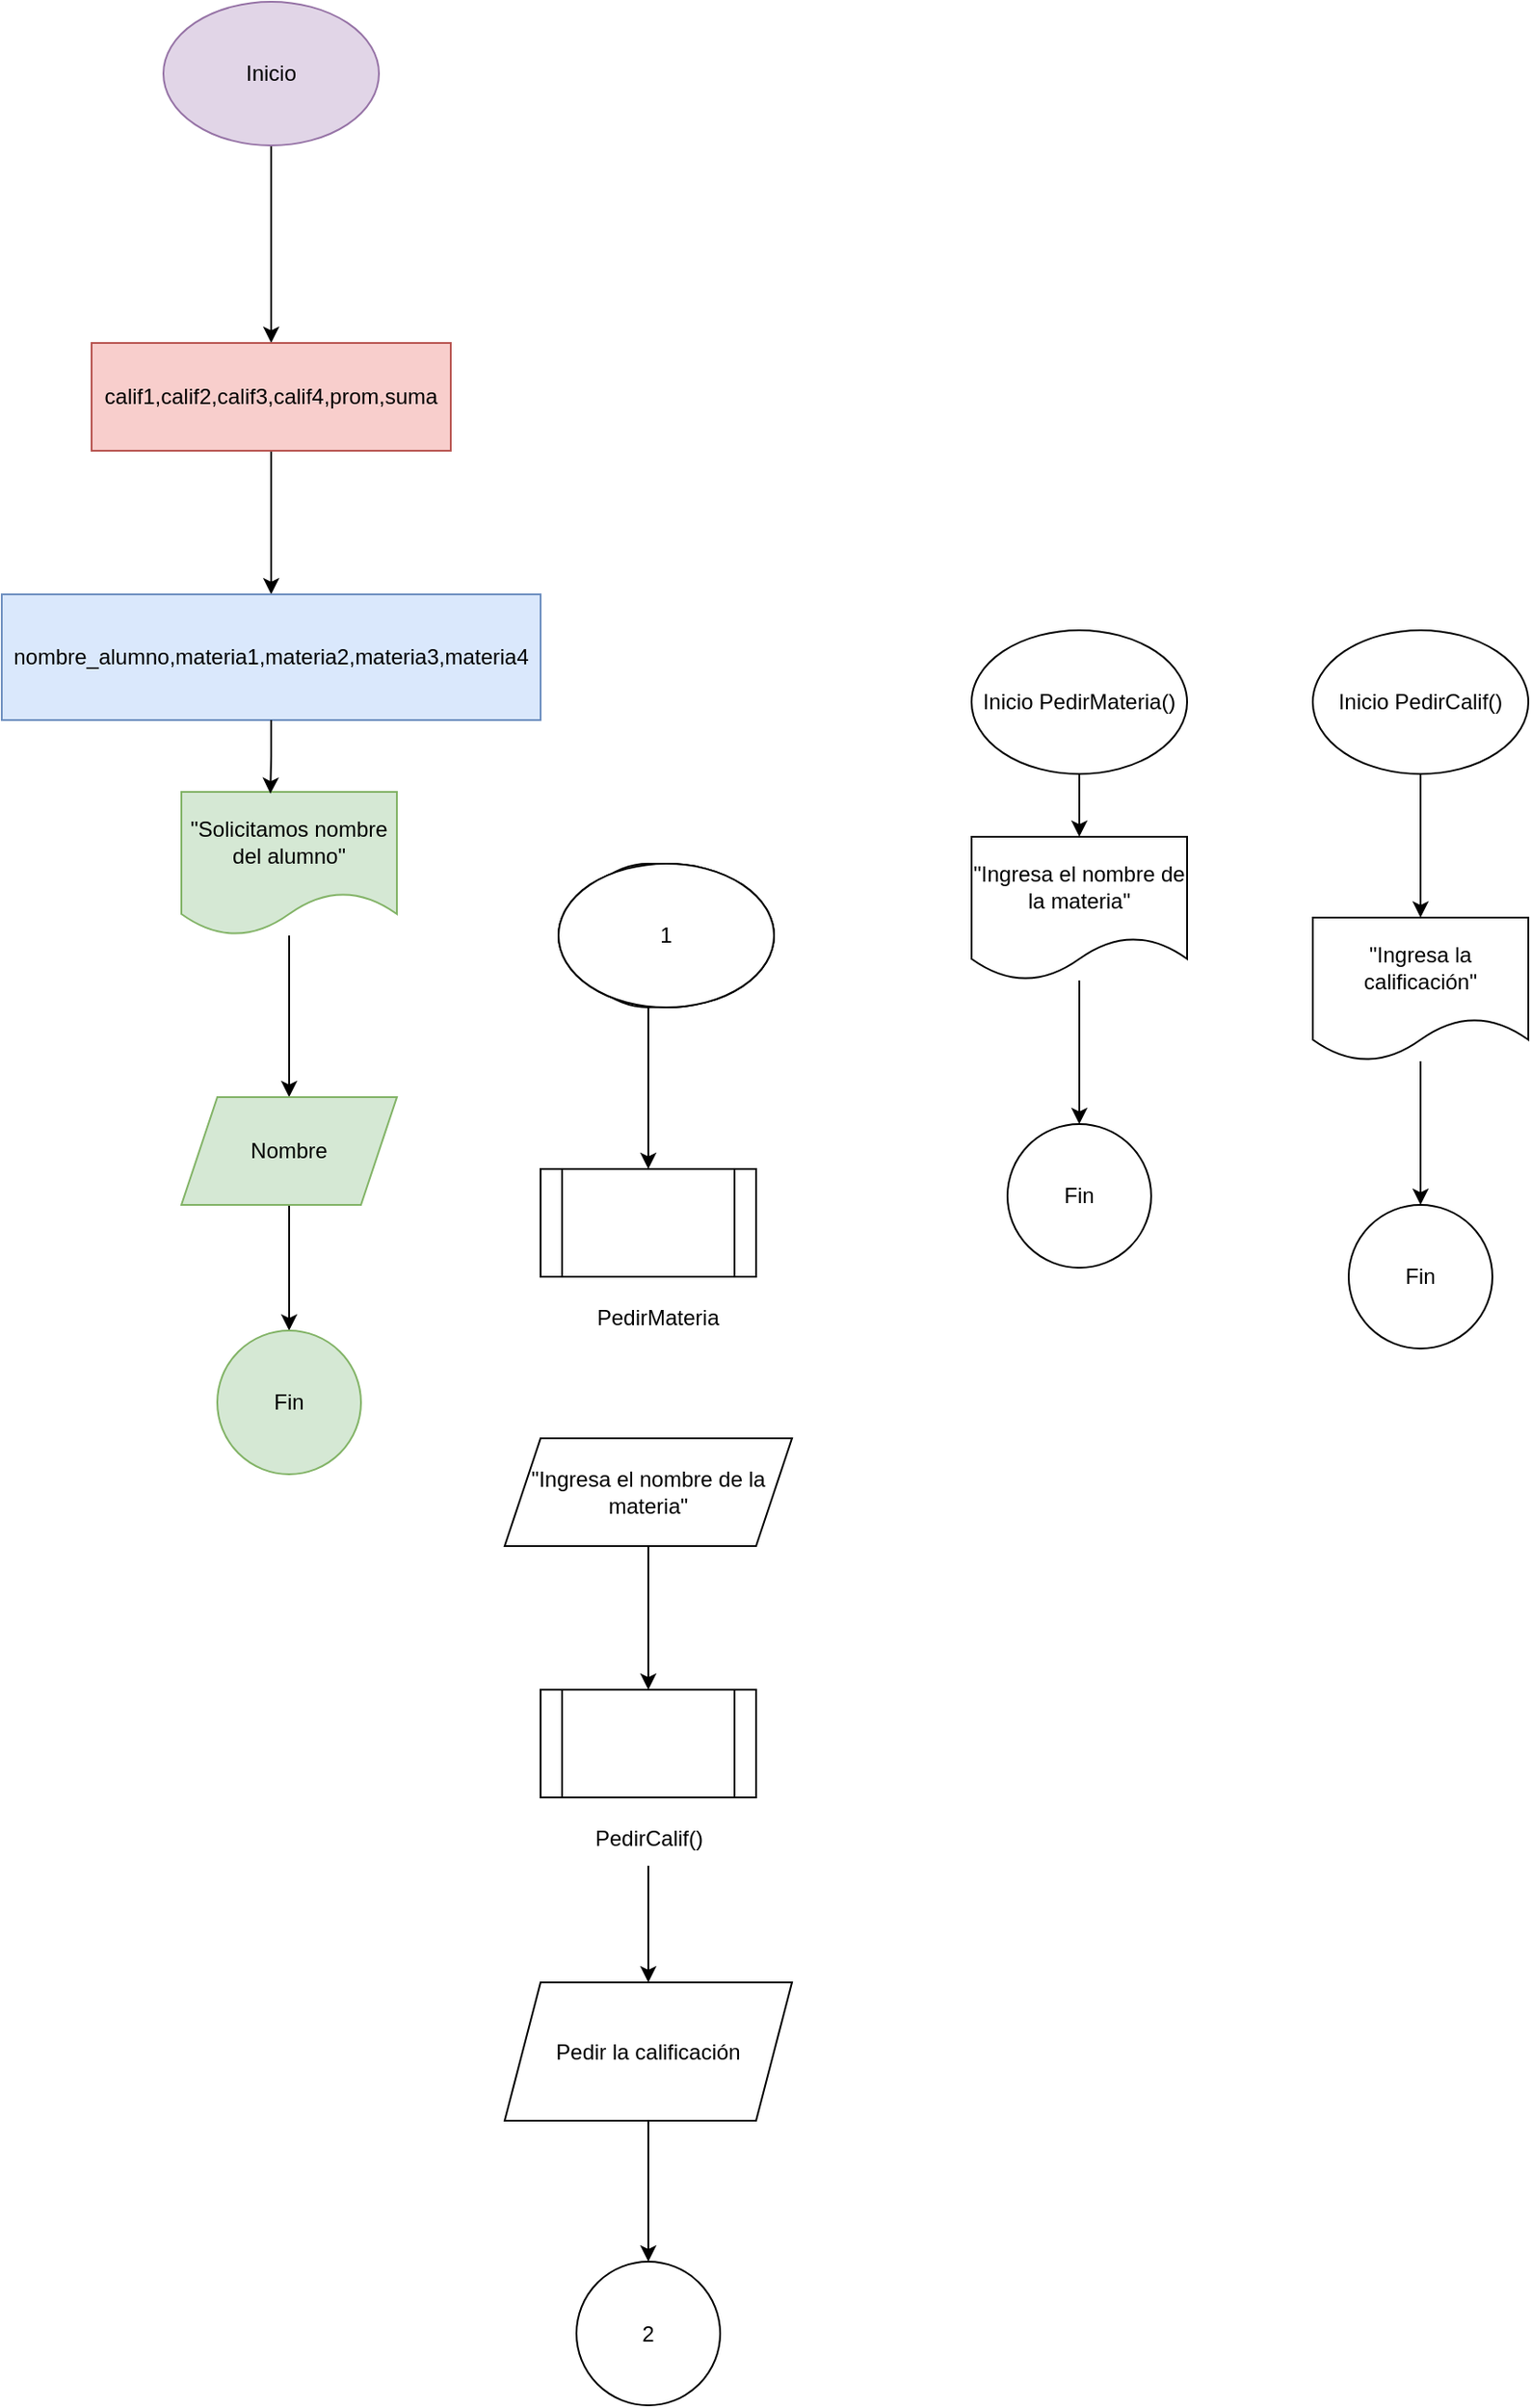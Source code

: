<mxfile version="22.1.5" type="device">
  <diagram name="Página-1" id="5pcdZEhwBRjd68KnWOlc">
    <mxGraphModel dx="1044" dy="600" grid="1" gridSize="10" guides="1" tooltips="1" connect="1" arrows="1" fold="1" page="1" pageScale="1" pageWidth="827" pageHeight="1169" math="0" shadow="0">
      <root>
        <mxCell id="0" />
        <mxCell id="1" parent="0" />
        <mxCell id="kELIDq1x4cpeapQOJ6L7-4" value="" style="edgeStyle=orthogonalEdgeStyle;rounded=0;orthogonalLoop=1;jettySize=auto;html=1;" edge="1" parent="1" source="kELIDq1x4cpeapQOJ6L7-2" target="kELIDq1x4cpeapQOJ6L7-3">
          <mxGeometry relative="1" as="geometry" />
        </mxCell>
        <mxCell id="kELIDq1x4cpeapQOJ6L7-2" value="Inicio" style="ellipse;whiteSpace=wrap;html=1;fillColor=#e1d5e7;strokeColor=#9673a6;" vertex="1" parent="1">
          <mxGeometry x="330" y="80" width="120" height="80" as="geometry" />
        </mxCell>
        <mxCell id="kELIDq1x4cpeapQOJ6L7-6" value="" style="edgeStyle=orthogonalEdgeStyle;rounded=0;orthogonalLoop=1;jettySize=auto;html=1;" edge="1" parent="1" source="kELIDq1x4cpeapQOJ6L7-3" target="kELIDq1x4cpeapQOJ6L7-5">
          <mxGeometry relative="1" as="geometry" />
        </mxCell>
        <mxCell id="kELIDq1x4cpeapQOJ6L7-3" value="calif1,calif2,calif3,calif4,prom,suma" style="whiteSpace=wrap;html=1;fillColor=#f8cecc;strokeColor=#b85450;" vertex="1" parent="1">
          <mxGeometry x="290" y="270" width="200" height="60" as="geometry" />
        </mxCell>
        <mxCell id="kELIDq1x4cpeapQOJ6L7-5" value="nombre_alumno,materia1,materia2,materia3,materia4" style="whiteSpace=wrap;html=1;fillColor=#dae8fc;strokeColor=#6c8ebf;" vertex="1" parent="1">
          <mxGeometry x="240" y="410" width="300" height="70" as="geometry" />
        </mxCell>
        <mxCell id="kELIDq1x4cpeapQOJ6L7-7" style="edgeStyle=orthogonalEdgeStyle;rounded=0;orthogonalLoop=1;jettySize=auto;html=1;exitX=0.5;exitY=1;exitDx=0;exitDy=0;" edge="1" parent="1" source="kELIDq1x4cpeapQOJ6L7-5" target="kELIDq1x4cpeapQOJ6L7-5">
          <mxGeometry relative="1" as="geometry" />
        </mxCell>
        <mxCell id="kELIDq1x4cpeapQOJ6L7-15" value="" style="edgeStyle=orthogonalEdgeStyle;rounded=0;orthogonalLoop=1;jettySize=auto;html=1;" edge="1" parent="1" source="kELIDq1x4cpeapQOJ6L7-8" target="kELIDq1x4cpeapQOJ6L7-14">
          <mxGeometry relative="1" as="geometry" />
        </mxCell>
        <mxCell id="kELIDq1x4cpeapQOJ6L7-8" value="&quot;Solicitamos nombre del alumno&quot;" style="shape=document;whiteSpace=wrap;html=1;boundedLbl=1;fillColor=#d5e8d4;strokeColor=#82b366;" vertex="1" parent="1">
          <mxGeometry x="340" y="520" width="120" height="80" as="geometry" />
        </mxCell>
        <mxCell id="kELIDq1x4cpeapQOJ6L7-13" style="edgeStyle=orthogonalEdgeStyle;rounded=0;orthogonalLoop=1;jettySize=auto;html=1;entryX=0.413;entryY=0.013;entryDx=0;entryDy=0;entryPerimeter=0;" edge="1" parent="1" source="kELIDq1x4cpeapQOJ6L7-5" target="kELIDq1x4cpeapQOJ6L7-8">
          <mxGeometry relative="1" as="geometry" />
        </mxCell>
        <mxCell id="kELIDq1x4cpeapQOJ6L7-43" value="" style="edgeStyle=orthogonalEdgeStyle;rounded=0;orthogonalLoop=1;jettySize=auto;html=1;" edge="1" parent="1" source="kELIDq1x4cpeapQOJ6L7-14" target="kELIDq1x4cpeapQOJ6L7-42">
          <mxGeometry relative="1" as="geometry" />
        </mxCell>
        <mxCell id="kELIDq1x4cpeapQOJ6L7-14" value="Nombre" style="shape=parallelogram;perimeter=parallelogramPerimeter;whiteSpace=wrap;html=1;fixedSize=1;fillColor=#d5e8d4;strokeColor=#82b366;" vertex="1" parent="1">
          <mxGeometry x="340" y="690" width="120" height="60" as="geometry" />
        </mxCell>
        <mxCell id="kELIDq1x4cpeapQOJ6L7-18" value="" style="edgeStyle=orthogonalEdgeStyle;rounded=0;orthogonalLoop=1;jettySize=auto;html=1;" edge="1" parent="1" source="kELIDq1x4cpeapQOJ6L7-16" target="kELIDq1x4cpeapQOJ6L7-17">
          <mxGeometry relative="1" as="geometry" />
        </mxCell>
        <mxCell id="kELIDq1x4cpeapQOJ6L7-16" value="1" style="ellipse;whiteSpace=wrap;html=1;aspect=fixed;" vertex="1" parent="1">
          <mxGeometry x="560" y="560" width="80" height="80" as="geometry" />
        </mxCell>
        <mxCell id="kELIDq1x4cpeapQOJ6L7-17" value="" style="shape=process;whiteSpace=wrap;html=1;backgroundOutline=1;" vertex="1" parent="1">
          <mxGeometry x="540" y="730" width="120" height="60" as="geometry" />
        </mxCell>
        <mxCell id="kELIDq1x4cpeapQOJ6L7-19" value="PedirMateria" style="text;html=1;align=center;verticalAlign=middle;resizable=0;points=[];autosize=1;strokeColor=none;fillColor=none;" vertex="1" parent="1">
          <mxGeometry x="560" y="798" width="90" height="30" as="geometry" />
        </mxCell>
        <mxCell id="kELIDq1x4cpeapQOJ6L7-20" value="" style="ellipse;whiteSpace=wrap;html=1;" vertex="1" parent="1">
          <mxGeometry x="550" y="560" width="120" height="80" as="geometry" />
        </mxCell>
        <mxCell id="kELIDq1x4cpeapQOJ6L7-21" value="1" style="ellipse;whiteSpace=wrap;html=1;" vertex="1" parent="1">
          <mxGeometry x="550" y="560" width="120" height="80" as="geometry" />
        </mxCell>
        <mxCell id="kELIDq1x4cpeapQOJ6L7-24" value="" style="edgeStyle=orthogonalEdgeStyle;rounded=0;orthogonalLoop=1;jettySize=auto;html=1;" edge="1" parent="1" source="kELIDq1x4cpeapQOJ6L7-22" target="kELIDq1x4cpeapQOJ6L7-23">
          <mxGeometry relative="1" as="geometry" />
        </mxCell>
        <mxCell id="kELIDq1x4cpeapQOJ6L7-22" value="Inicio PedirMateria()" style="ellipse;whiteSpace=wrap;html=1;" vertex="1" parent="1">
          <mxGeometry x="780" y="430" width="120" height="80" as="geometry" />
        </mxCell>
        <mxCell id="kELIDq1x4cpeapQOJ6L7-37" value="" style="edgeStyle=orthogonalEdgeStyle;rounded=0;orthogonalLoop=1;jettySize=auto;html=1;" edge="1" parent="1" source="kELIDq1x4cpeapQOJ6L7-23" target="kELIDq1x4cpeapQOJ6L7-36">
          <mxGeometry relative="1" as="geometry" />
        </mxCell>
        <mxCell id="kELIDq1x4cpeapQOJ6L7-23" value="&quot;Ingresa el nombre de la materia&quot;" style="shape=document;whiteSpace=wrap;html=1;boundedLbl=1;" vertex="1" parent="1">
          <mxGeometry x="780" y="545" width="120" height="80" as="geometry" />
        </mxCell>
        <mxCell id="kELIDq1x4cpeapQOJ6L7-30" value="" style="edgeStyle=orthogonalEdgeStyle;rounded=0;orthogonalLoop=1;jettySize=auto;html=1;" edge="1" parent="1" source="kELIDq1x4cpeapQOJ6L7-25" target="kELIDq1x4cpeapQOJ6L7-29">
          <mxGeometry relative="1" as="geometry" />
        </mxCell>
        <mxCell id="kELIDq1x4cpeapQOJ6L7-25" value="&quot;Ingresa el nombre de la materia&quot;" style="shape=parallelogram;perimeter=parallelogramPerimeter;whiteSpace=wrap;html=1;fixedSize=1;" vertex="1" parent="1">
          <mxGeometry x="520" y="880" width="160" height="60" as="geometry" />
        </mxCell>
        <mxCell id="kELIDq1x4cpeapQOJ6L7-29" value="" style="shape=process;whiteSpace=wrap;html=1;backgroundOutline=1;" vertex="1" parent="1">
          <mxGeometry x="540" y="1020" width="120" height="60" as="geometry" />
        </mxCell>
        <mxCell id="kELIDq1x4cpeapQOJ6L7-39" value="" style="edgeStyle=orthogonalEdgeStyle;rounded=0;orthogonalLoop=1;jettySize=auto;html=1;" edge="1" parent="1" source="kELIDq1x4cpeapQOJ6L7-32" target="kELIDq1x4cpeapQOJ6L7-38">
          <mxGeometry relative="1" as="geometry" />
        </mxCell>
        <mxCell id="kELIDq1x4cpeapQOJ6L7-32" value="PedirCalif()" style="text;html=1;align=center;verticalAlign=middle;resizable=0;points=[];autosize=1;strokeColor=none;fillColor=none;" vertex="1" parent="1">
          <mxGeometry x="560" y="1088" width="80" height="30" as="geometry" />
        </mxCell>
        <mxCell id="kELIDq1x4cpeapQOJ6L7-36" value="Fin" style="ellipse;whiteSpace=wrap;html=1;" vertex="1" parent="1">
          <mxGeometry x="800" y="705" width="80" height="80" as="geometry" />
        </mxCell>
        <mxCell id="kELIDq1x4cpeapQOJ6L7-41" value="" style="edgeStyle=orthogonalEdgeStyle;rounded=0;orthogonalLoop=1;jettySize=auto;html=1;" edge="1" parent="1" source="kELIDq1x4cpeapQOJ6L7-38" target="kELIDq1x4cpeapQOJ6L7-40">
          <mxGeometry relative="1" as="geometry" />
        </mxCell>
        <mxCell id="kELIDq1x4cpeapQOJ6L7-38" value="Pedir la calificación" style="shape=parallelogram;perimeter=parallelogramPerimeter;whiteSpace=wrap;html=1;fixedSize=1;" vertex="1" parent="1">
          <mxGeometry x="520" y="1183" width="160" height="77" as="geometry" />
        </mxCell>
        <mxCell id="kELIDq1x4cpeapQOJ6L7-40" value="2" style="ellipse;whiteSpace=wrap;html=1;" vertex="1" parent="1">
          <mxGeometry x="560" y="1338.5" width="80" height="80" as="geometry" />
        </mxCell>
        <mxCell id="kELIDq1x4cpeapQOJ6L7-42" value="Fin" style="ellipse;whiteSpace=wrap;html=1;fillColor=#d5e8d4;strokeColor=#82b366;" vertex="1" parent="1">
          <mxGeometry x="360" y="820" width="80" height="80" as="geometry" />
        </mxCell>
        <mxCell id="kELIDq1x4cpeapQOJ6L7-46" value="" style="edgeStyle=orthogonalEdgeStyle;rounded=0;orthogonalLoop=1;jettySize=auto;html=1;" edge="1" parent="1" source="kELIDq1x4cpeapQOJ6L7-44" target="kELIDq1x4cpeapQOJ6L7-45">
          <mxGeometry relative="1" as="geometry" />
        </mxCell>
        <mxCell id="kELIDq1x4cpeapQOJ6L7-44" value="Inicio PedirCalif()" style="ellipse;whiteSpace=wrap;html=1;" vertex="1" parent="1">
          <mxGeometry x="970" y="430" width="120" height="80" as="geometry" />
        </mxCell>
        <mxCell id="kELIDq1x4cpeapQOJ6L7-48" value="" style="edgeStyle=orthogonalEdgeStyle;rounded=0;orthogonalLoop=1;jettySize=auto;html=1;" edge="1" parent="1" source="kELIDq1x4cpeapQOJ6L7-45" target="kELIDq1x4cpeapQOJ6L7-47">
          <mxGeometry relative="1" as="geometry" />
        </mxCell>
        <mxCell id="kELIDq1x4cpeapQOJ6L7-45" value="&quot;Ingresa la calificación&quot;" style="shape=document;whiteSpace=wrap;html=1;boundedLbl=1;" vertex="1" parent="1">
          <mxGeometry x="970" y="590" width="120" height="80" as="geometry" />
        </mxCell>
        <mxCell id="kELIDq1x4cpeapQOJ6L7-47" value="Fin" style="ellipse;whiteSpace=wrap;html=1;" vertex="1" parent="1">
          <mxGeometry x="990" y="750" width="80" height="80" as="geometry" />
        </mxCell>
      </root>
    </mxGraphModel>
  </diagram>
</mxfile>
